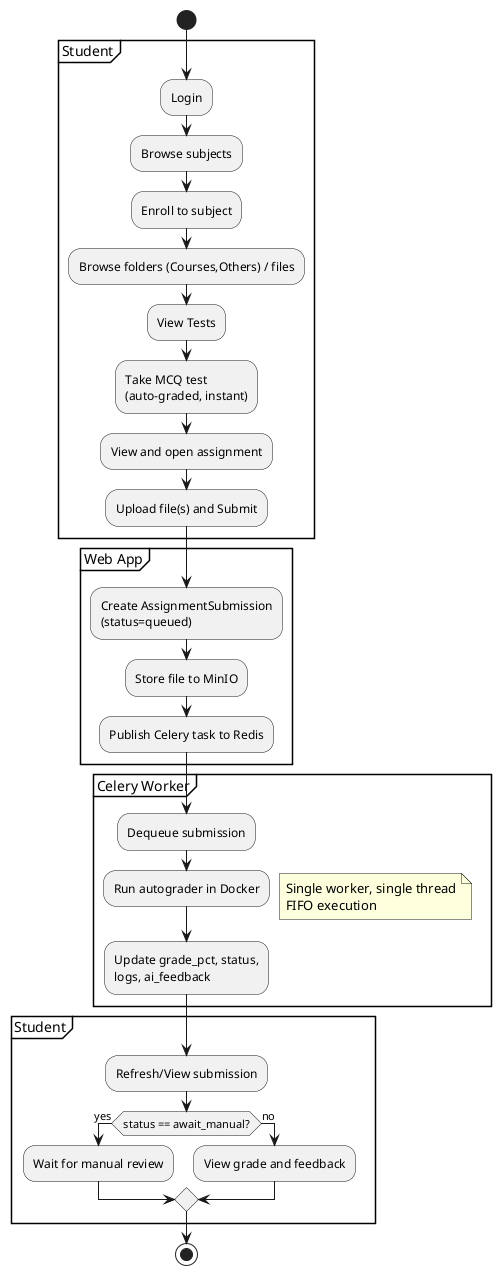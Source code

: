 @startuml Activity Student
skinparam activityArrowThickness 1
start
partition "Student" {
  :Login;
  :Browse subjects;
  :Enroll to subject;
  :Browse folders (Courses,Others) / files;
  :View Tests;
  :Take MCQ test\n(auto-graded, instant);
  :View and open assignment;
  :Upload file(s) and Submit;
}
partition "Web App" {
  :Create AssignmentSubmission\n(status=queued);
  :Store file to MinIO;
  :Publish Celery task to Redis;
}
partition "Celery Worker" {
  note right
  Single worker, single thread
  FIFO execution
  end note
  :Dequeue submission;
  :Run autograder in Docker;
  :Update grade_pct, status,\nlogs, ai_feedback;
}
partition "Student" {
  :Refresh/View submission;
  if (status == await_manual?) then (yes)
    :Wait for manual review;
  else (no)
    :View grade and feedback;
  endif
}
stop
@enduml
